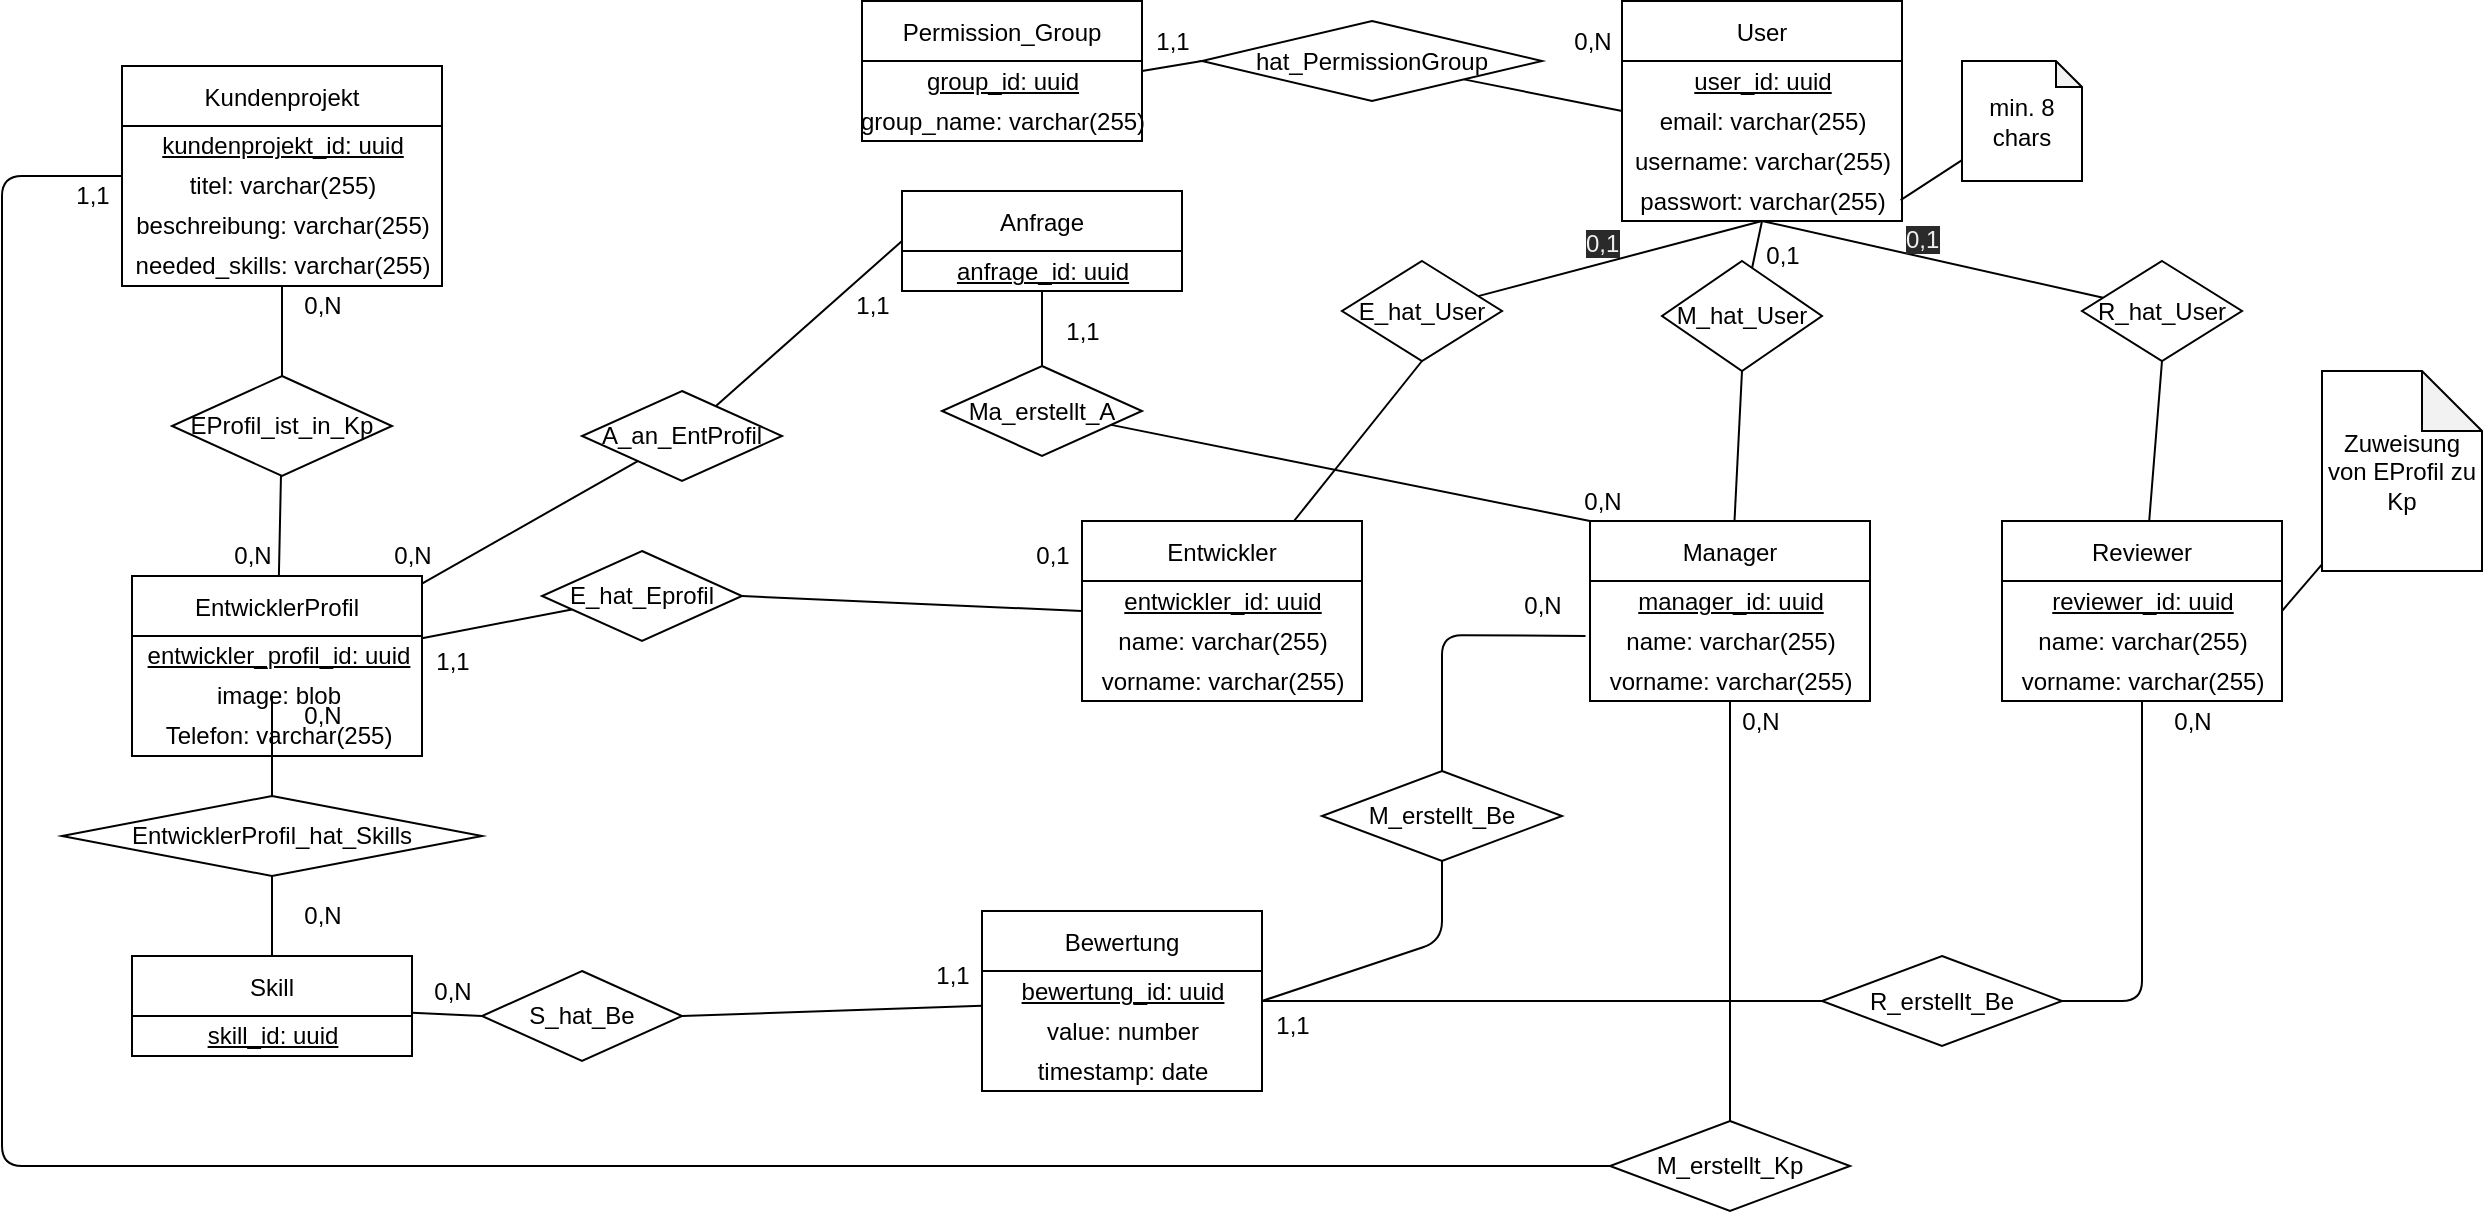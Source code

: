 <mxfile>
    <diagram id="h95Jl6erNYX7G5nfjj_V" name="Semantisch">
        <mxGraphModel dx="1418" dy="560" grid="1" gridSize="10" guides="1" tooltips="1" connect="1" arrows="1" fold="1" page="1" pageScale="1" pageWidth="827" pageHeight="1169" math="0" shadow="0">
            <root>
                <mxCell id="q-GRn3o725BASop5pFcT-0"/>
                <mxCell id="q-GRn3o725BASop5pFcT-1" parent="q-GRn3o725BASop5pFcT-0"/>
                <mxCell id="4xxd7vPMo3CIr23WEnG8-16" style="edgeStyle=none;html=1;entryX=0;entryY=0.5;entryDx=0;entryDy=0;endArrow=none;endFill=0;exitX=1;exitY=0.5;exitDx=0;exitDy=0;" parent="q-GRn3o725BASop5pFcT-1" source="4xxd7vPMo3CIr23WEnG8-78" target="4xxd7vPMo3CIr23WEnG8-15" edge="1">
                    <mxGeometry relative="1" as="geometry">
                        <mxPoint x="230" y="122.5" as="sourcePoint"/>
                    </mxGeometry>
                </mxCell>
                <mxCell id="4xxd7vPMo3CIr23WEnG8-17" style="edgeStyle=none;html=1;entryX=0;entryY=0.5;entryDx=0;entryDy=0;endArrow=none;endFill=0;" parent="q-GRn3o725BASop5pFcT-1" source="4xxd7vPMo3CIr23WEnG8-15" target="4xxd7vPMo3CIr23WEnG8-81" edge="1">
                    <mxGeometry relative="1" as="geometry">
                        <mxPoint x="470.0" y="122.5" as="targetPoint"/>
                    </mxGeometry>
                </mxCell>
                <mxCell id="4xxd7vPMo3CIr23WEnG8-15" value="hat_PermissionGroup" style="rhombus;whiteSpace=wrap;html=1;" parent="q-GRn3o725BASop5pFcT-1" vertex="1">
                    <mxGeometry x="260" y="102.5" width="170" height="40" as="geometry"/>
                </mxCell>
                <mxCell id="4xxd7vPMo3CIr23WEnG8-18" value="1,1" style="text;html=1;align=center;verticalAlign=middle;resizable=0;points=[];autosize=1;strokeColor=none;fillColor=none;" parent="q-GRn3o725BASop5pFcT-1" vertex="1">
                    <mxGeometry x="230" y="102.5" width="30" height="20" as="geometry"/>
                </mxCell>
                <mxCell id="4xxd7vPMo3CIr23WEnG8-19" value="0,N" style="text;html=1;align=center;verticalAlign=middle;resizable=0;points=[];autosize=1;strokeColor=none;fillColor=none;" parent="q-GRn3o725BASop5pFcT-1" vertex="1">
                    <mxGeometry x="440" y="102.5" width="30" height="20" as="geometry"/>
                </mxCell>
                <mxCell id="4xxd7vPMo3CIr23WEnG8-26" value="Kundenprojekt" style="swimlane;fontStyle=0;childLayout=stackLayout;horizontal=1;startSize=30;horizontalStack=0;resizeParent=1;resizeParentMax=0;resizeLast=0;collapsible=1;marginBottom=0;" parent="q-GRn3o725BASop5pFcT-1" vertex="1">
                    <mxGeometry x="-280" y="125" width="160" height="110" as="geometry"/>
                </mxCell>
                <mxCell id="4xxd7vPMo3CIr23WEnG8-111" value="&lt;u&gt;kundenprojekt_id: uuid&lt;/u&gt;" style="text;html=1;align=center;verticalAlign=middle;resizable=0;points=[];autosize=1;strokeColor=none;fillColor=none;" parent="4xxd7vPMo3CIr23WEnG8-26" vertex="1">
                    <mxGeometry y="30" width="160" height="20" as="geometry"/>
                </mxCell>
                <mxCell id="4xxd7vPMo3CIr23WEnG8-112" value="titel: varchar(255)" style="text;html=1;align=center;verticalAlign=middle;resizable=0;points=[];autosize=1;strokeColor=none;fillColor=none;" parent="4xxd7vPMo3CIr23WEnG8-26" vertex="1">
                    <mxGeometry y="50" width="160" height="20" as="geometry"/>
                </mxCell>
                <mxCell id="4xxd7vPMo3CIr23WEnG8-113" value="beschreibung: varchar(255)" style="text;html=1;align=center;verticalAlign=middle;resizable=0;points=[];autosize=1;strokeColor=none;fillColor=none;" parent="4xxd7vPMo3CIr23WEnG8-26" vertex="1">
                    <mxGeometry y="70" width="160" height="20" as="geometry"/>
                </mxCell>
                <mxCell id="4xxd7vPMo3CIr23WEnG8-114" value="needed_skills: varchar(255)" style="text;html=1;align=center;verticalAlign=middle;resizable=0;points=[];autosize=1;strokeColor=none;fillColor=none;" parent="4xxd7vPMo3CIr23WEnG8-26" vertex="1">
                    <mxGeometry y="90" width="160" height="20" as="geometry"/>
                </mxCell>
                <mxCell id="4xxd7vPMo3CIr23WEnG8-69" style="edgeStyle=none;html=1;entryX=0.5;entryY=1;entryDx=0;entryDy=0;endArrow=none;endFill=0;" parent="q-GRn3o725BASop5pFcT-1" source="4xxd7vPMo3CIr23WEnG8-35" target="4xxd7vPMo3CIr23WEnG8-62" edge="1">
                    <mxGeometry relative="1" as="geometry"/>
                </mxCell>
                <mxCell id="4xxd7vPMo3CIr23WEnG8-35" value="Entwickler" style="swimlane;fontStyle=0;childLayout=stackLayout;horizontal=1;startSize=30;horizontalStack=0;resizeParent=1;resizeParentMax=0;resizeLast=0;collapsible=1;marginBottom=0;" parent="q-GRn3o725BASop5pFcT-1" vertex="1">
                    <mxGeometry x="200" y="352.5" width="140" height="90" as="geometry"/>
                </mxCell>
                <mxCell id="4xxd7vPMo3CIr23WEnG8-104" value="&lt;u&gt;entwickler_id: uuid&lt;/u&gt;" style="text;html=1;align=center;verticalAlign=middle;resizable=0;points=[];autosize=1;strokeColor=none;fillColor=none;" parent="4xxd7vPMo3CIr23WEnG8-35" vertex="1">
                    <mxGeometry y="30" width="140" height="20" as="geometry"/>
                </mxCell>
                <mxCell id="4xxd7vPMo3CIr23WEnG8-98" value="name: varchar(255)" style="text;html=1;align=center;verticalAlign=middle;resizable=0;points=[];autosize=1;strokeColor=none;fillColor=none;" parent="4xxd7vPMo3CIr23WEnG8-35" vertex="1">
                    <mxGeometry y="50" width="140" height="20" as="geometry"/>
                </mxCell>
                <mxCell id="4xxd7vPMo3CIr23WEnG8-99" value="vorname: varchar(255)" style="text;html=1;align=center;verticalAlign=middle;resizable=0;points=[];autosize=1;strokeColor=none;fillColor=none;" parent="4xxd7vPMo3CIr23WEnG8-35" vertex="1">
                    <mxGeometry y="70" width="140" height="20" as="geometry"/>
                </mxCell>
                <mxCell id="4xxd7vPMo3CIr23WEnG8-68" style="edgeStyle=none;html=1;entryX=0.5;entryY=1;entryDx=0;entryDy=0;endArrow=none;endFill=0;" parent="q-GRn3o725BASop5pFcT-1" source="4xxd7vPMo3CIr23WEnG8-38" target="4xxd7vPMo3CIr23WEnG8-63" edge="1">
                    <mxGeometry relative="1" as="geometry"/>
                </mxCell>
                <mxCell id="4xxd7vPMo3CIr23WEnG8-85" style="edgeStyle=none;html=1;endArrow=none;endFill=0;" parent="q-GRn3o725BASop5pFcT-1" source="4xxd7vPMo3CIr23WEnG8-38" target="4xxd7vPMo3CIr23WEnG8-84" edge="1">
                    <mxGeometry relative="1" as="geometry"/>
                </mxCell>
                <mxCell id="4xxd7vPMo3CIr23WEnG8-38" value="Manager" style="swimlane;fontStyle=0;childLayout=stackLayout;horizontal=1;startSize=30;horizontalStack=0;resizeParent=1;resizeParentMax=0;resizeLast=0;collapsible=1;marginBottom=0;" parent="q-GRn3o725BASop5pFcT-1" vertex="1">
                    <mxGeometry x="454" y="352.5" width="140" height="90" as="geometry"/>
                </mxCell>
                <mxCell id="4xxd7vPMo3CIr23WEnG8-105" value="&lt;u&gt;manager_id: uuid&lt;/u&gt;" style="text;html=1;align=center;verticalAlign=middle;resizable=0;points=[];autosize=1;strokeColor=none;fillColor=none;" parent="4xxd7vPMo3CIr23WEnG8-38" vertex="1">
                    <mxGeometry y="30" width="140" height="20" as="geometry"/>
                </mxCell>
                <mxCell id="4xxd7vPMo3CIr23WEnG8-100" value="name: varchar(255)" style="text;html=1;align=center;verticalAlign=middle;resizable=0;points=[];autosize=1;strokeColor=none;fillColor=none;" parent="4xxd7vPMo3CIr23WEnG8-38" vertex="1">
                    <mxGeometry y="50" width="140" height="20" as="geometry"/>
                </mxCell>
                <mxCell id="4xxd7vPMo3CIr23WEnG8-101" value="vorname: varchar(255)" style="text;html=1;align=center;verticalAlign=middle;resizable=0;points=[];autosize=1;strokeColor=none;fillColor=none;" parent="4xxd7vPMo3CIr23WEnG8-38" vertex="1">
                    <mxGeometry y="70" width="140" height="20" as="geometry"/>
                </mxCell>
                <mxCell id="4xxd7vPMo3CIr23WEnG8-65" style="edgeStyle=none;html=1;entryX=0.5;entryY=1;entryDx=0;entryDy=0;endArrow=none;endFill=0;" parent="q-GRn3o725BASop5pFcT-1" source="4xxd7vPMo3CIr23WEnG8-41" target="4xxd7vPMo3CIr23WEnG8-64" edge="1">
                    <mxGeometry relative="1" as="geometry"/>
                </mxCell>
                <mxCell id="4xxd7vPMo3CIr23WEnG8-41" value="Reviewer" style="swimlane;fontStyle=0;childLayout=stackLayout;horizontal=1;startSize=30;horizontalStack=0;resizeParent=1;resizeParentMax=0;resizeLast=0;collapsible=1;marginBottom=0;" parent="q-GRn3o725BASop5pFcT-1" vertex="1">
                    <mxGeometry x="660" y="352.5" width="140" height="90" as="geometry"/>
                </mxCell>
                <mxCell id="4xxd7vPMo3CIr23WEnG8-106" value="&lt;u&gt;reviewer_id: uuid&lt;/u&gt;" style="text;html=1;align=center;verticalAlign=middle;resizable=0;points=[];autosize=1;strokeColor=none;fillColor=none;" parent="4xxd7vPMo3CIr23WEnG8-41" vertex="1">
                    <mxGeometry y="30" width="140" height="20" as="geometry"/>
                </mxCell>
                <mxCell id="4xxd7vPMo3CIr23WEnG8-102" value="name: varchar(255)" style="text;html=1;align=center;verticalAlign=middle;resizable=0;points=[];autosize=1;strokeColor=none;fillColor=none;" parent="4xxd7vPMo3CIr23WEnG8-41" vertex="1">
                    <mxGeometry y="50" width="140" height="20" as="geometry"/>
                </mxCell>
                <mxCell id="4xxd7vPMo3CIr23WEnG8-103" value="vorname: varchar(255)" style="text;html=1;align=center;verticalAlign=middle;resizable=0;points=[];autosize=1;strokeColor=none;fillColor=none;" parent="4xxd7vPMo3CIr23WEnG8-41" vertex="1">
                    <mxGeometry y="70" width="140" height="20" as="geometry"/>
                </mxCell>
                <mxCell id="4xxd7vPMo3CIr23WEnG8-56" value="" style="edgeStyle=none;html=1;endArrow=none;endFill=0;" parent="q-GRn3o725BASop5pFcT-1" source="4xxd7vPMo3CIr23WEnG8-44" target="4xxd7vPMo3CIr23WEnG8-55" edge="1">
                    <mxGeometry relative="1" as="geometry"/>
                </mxCell>
                <mxCell id="4xxd7vPMo3CIr23WEnG8-73" value="" style="edgeStyle=none;html=1;endArrow=none;endFill=0;" parent="q-GRn3o725BASop5pFcT-1" source="4xxd7vPMo3CIr23WEnG8-44" target="4xxd7vPMo3CIr23WEnG8-72" edge="1">
                    <mxGeometry relative="1" as="geometry"/>
                </mxCell>
                <mxCell id="4xxd7vPMo3CIr23WEnG8-44" value="EntwicklerProfil" style="swimlane;fontStyle=0;childLayout=stackLayout;horizontal=1;startSize=30;horizontalStack=0;resizeParent=1;resizeParentMax=0;resizeLast=0;collapsible=1;marginBottom=0;" parent="q-GRn3o725BASop5pFcT-1" vertex="1">
                    <mxGeometry x="-275" y="380" width="145" height="90" as="geometry"/>
                </mxCell>
                <mxCell id="4xxd7vPMo3CIr23WEnG8-152" value="&lt;u&gt;entwickler_profil_id: uuid&lt;/u&gt;" style="text;html=1;align=center;verticalAlign=middle;resizable=0;points=[];autosize=1;strokeColor=none;fillColor=none;" parent="4xxd7vPMo3CIr23WEnG8-44" vertex="1">
                    <mxGeometry y="30" width="145" height="20" as="geometry"/>
                </mxCell>
                <mxCell id="4xxd7vPMo3CIr23WEnG8-118" value="image: blob" style="text;html=1;align=center;verticalAlign=middle;resizable=0;points=[];autosize=1;strokeColor=none;fillColor=none;" parent="4xxd7vPMo3CIr23WEnG8-44" vertex="1">
                    <mxGeometry y="50" width="145" height="20" as="geometry"/>
                </mxCell>
                <mxCell id="4xxd7vPMo3CIr23WEnG8-117" value="Telefon: varchar(255)" style="text;html=1;align=center;verticalAlign=middle;resizable=0;points=[];autosize=1;strokeColor=none;fillColor=none;" parent="4xxd7vPMo3CIr23WEnG8-44" vertex="1">
                    <mxGeometry y="70" width="145" height="20" as="geometry"/>
                </mxCell>
                <mxCell id="4xxd7vPMo3CIr23WEnG8-121" style="edgeStyle=none;html=1;entryX=0;entryY=0.5;entryDx=0;entryDy=0;endArrow=none;endFill=0;" parent="q-GRn3o725BASop5pFcT-1" source="4xxd7vPMo3CIr23WEnG8-47" target="4xxd7vPMo3CIr23WEnG8-120" edge="1">
                    <mxGeometry relative="1" as="geometry"/>
                </mxCell>
                <mxCell id="4xxd7vPMo3CIr23WEnG8-47" value="Skill" style="swimlane;fontStyle=0;childLayout=stackLayout;horizontal=1;startSize=30;horizontalStack=0;resizeParent=1;resizeParentMax=0;resizeLast=0;collapsible=1;marginBottom=0;" parent="q-GRn3o725BASop5pFcT-1" vertex="1">
                    <mxGeometry x="-275" y="570" width="140" height="50" as="geometry"/>
                </mxCell>
                <mxCell id="4xxd7vPMo3CIr23WEnG8-155" value="&lt;u&gt;skill_id: uuid&lt;/u&gt;" style="text;html=1;align=center;verticalAlign=middle;resizable=0;points=[];autosize=1;strokeColor=none;fillColor=none;" parent="4xxd7vPMo3CIr23WEnG8-47" vertex="1">
                    <mxGeometry y="30" width="140" height="20" as="geometry"/>
                </mxCell>
                <mxCell id="4xxd7vPMo3CIr23WEnG8-51" style="edgeStyle=none;html=1;endArrow=none;endFill=0;exitX=0.5;exitY=0;exitDx=0;exitDy=0;" parent="q-GRn3o725BASop5pFcT-1" source="4xxd7vPMo3CIr23WEnG8-50" edge="1">
                    <mxGeometry relative="1" as="geometry">
                        <mxPoint x="-199.959" y="470.008" as="sourcePoint"/>
                        <mxPoint x="-205" y="440" as="targetPoint"/>
                    </mxGeometry>
                </mxCell>
                <mxCell id="4xxd7vPMo3CIr23WEnG8-52" style="edgeStyle=none;html=1;entryX=0.5;entryY=0;entryDx=0;entryDy=0;endArrow=none;endFill=0;startArrow=none;" parent="q-GRn3o725BASop5pFcT-1" source="4xxd7vPMo3CIr23WEnG8-50" target="4xxd7vPMo3CIr23WEnG8-47" edge="1">
                    <mxGeometry relative="1" as="geometry">
                        <mxPoint x="-200" y="510" as="sourcePoint"/>
                    </mxGeometry>
                </mxCell>
                <mxCell id="4xxd7vPMo3CIr23WEnG8-53" value="0,N" style="text;html=1;align=center;verticalAlign=middle;resizable=0;points=[];autosize=1;strokeColor=none;fillColor=none;" parent="q-GRn3o725BASop5pFcT-1" vertex="1">
                    <mxGeometry x="-195" y="440" width="30" height="20" as="geometry"/>
                </mxCell>
                <mxCell id="4xxd7vPMo3CIr23WEnG8-54" value="0,N" style="text;html=1;align=center;verticalAlign=middle;resizable=0;points=[];autosize=1;strokeColor=none;fillColor=none;" parent="q-GRn3o725BASop5pFcT-1" vertex="1">
                    <mxGeometry x="-195" y="540" width="30" height="20" as="geometry"/>
                </mxCell>
                <mxCell id="4xxd7vPMo3CIr23WEnG8-57" style="edgeStyle=none;html=1;entryX=0;entryY=0.5;entryDx=0;entryDy=0;endArrow=none;endFill=0;exitX=1;exitY=0.5;exitDx=0;exitDy=0;" parent="q-GRn3o725BASop5pFcT-1" source="4xxd7vPMo3CIr23WEnG8-55" target="4xxd7vPMo3CIr23WEnG8-35" edge="1">
                    <mxGeometry relative="1" as="geometry">
                        <mxPoint x="128.372" y="387.733" as="sourcePoint"/>
                    </mxGeometry>
                </mxCell>
                <mxCell id="4xxd7vPMo3CIr23WEnG8-55" value="E_hat_Eprofil" style="rhombus;whiteSpace=wrap;html=1;fontStyle=0;startSize=30;" parent="q-GRn3o725BASop5pFcT-1" vertex="1">
                    <mxGeometry x="-70" y="367.5" width="100" height="45" as="geometry"/>
                </mxCell>
                <mxCell id="4xxd7vPMo3CIr23WEnG8-58" value="0,1" style="text;html=1;align=center;verticalAlign=middle;resizable=0;points=[];autosize=1;strokeColor=none;fillColor=none;" parent="q-GRn3o725BASop5pFcT-1" vertex="1">
                    <mxGeometry x="170" y="360" width="30" height="20" as="geometry"/>
                </mxCell>
                <mxCell id="4xxd7vPMo3CIr23WEnG8-59" value="1,1" style="text;html=1;align=center;verticalAlign=middle;resizable=0;points=[];autosize=1;strokeColor=none;fillColor=none;" parent="q-GRn3o725BASop5pFcT-1" vertex="1">
                    <mxGeometry x="-130" y="412.5" width="30" height="20" as="geometry"/>
                </mxCell>
                <mxCell id="4xxd7vPMo3CIr23WEnG8-70" style="edgeStyle=none;html=1;entryX=0.5;entryY=1;entryDx=0;entryDy=0;endArrow=none;endFill=0;" parent="q-GRn3o725BASop5pFcT-1" source="4xxd7vPMo3CIr23WEnG8-62" target="4xxd7vPMo3CIr23WEnG8-81" edge="1">
                    <mxGeometry relative="1" as="geometry">
                        <mxPoint x="530.0" y="152.5" as="targetPoint"/>
                    </mxGeometry>
                </mxCell>
                <mxCell id="4xxd7vPMo3CIr23WEnG8-62" value="E_hat_User" style="rhombus;whiteSpace=wrap;html=1;" parent="q-GRn3o725BASop5pFcT-1" vertex="1">
                    <mxGeometry x="330" y="222.5" width="80" height="50" as="geometry"/>
                </mxCell>
                <mxCell id="4xxd7vPMo3CIr23WEnG8-67" style="edgeStyle=none;html=1;endArrow=none;endFill=0;entryX=0.5;entryY=1;entryDx=0;entryDy=0;" parent="q-GRn3o725BASop5pFcT-1" source="4xxd7vPMo3CIr23WEnG8-63" target="4xxd7vPMo3CIr23WEnG8-81" edge="1">
                    <mxGeometry relative="1" as="geometry">
                        <mxPoint x="530" y="152.5" as="targetPoint"/>
                    </mxGeometry>
                </mxCell>
                <mxCell id="4xxd7vPMo3CIr23WEnG8-63" value="M_hat_User" style="rhombus;whiteSpace=wrap;html=1;" parent="q-GRn3o725BASop5pFcT-1" vertex="1">
                    <mxGeometry x="490" y="222.5" width="80" height="55" as="geometry"/>
                </mxCell>
                <mxCell id="4xxd7vPMo3CIr23WEnG8-66" style="edgeStyle=none;html=1;entryX=0.5;entryY=1;entryDx=0;entryDy=0;endArrow=none;endFill=0;" parent="q-GRn3o725BASop5pFcT-1" source="4xxd7vPMo3CIr23WEnG8-64" target="4xxd7vPMo3CIr23WEnG8-81" edge="1">
                    <mxGeometry relative="1" as="geometry">
                        <mxPoint x="530.0" y="152.5" as="targetPoint"/>
                    </mxGeometry>
                </mxCell>
                <mxCell id="4xxd7vPMo3CIr23WEnG8-64" value="R_hat_User" style="rhombus;whiteSpace=wrap;html=1;" parent="q-GRn3o725BASop5pFcT-1" vertex="1">
                    <mxGeometry x="700" y="222.5" width="80" height="50" as="geometry"/>
                </mxCell>
                <mxCell id="4xxd7vPMo3CIr23WEnG8-74" style="edgeStyle=none;html=1;entryX=0.5;entryY=1;entryDx=0;entryDy=0;endArrow=none;endFill=0;" parent="q-GRn3o725BASop5pFcT-1" source="4xxd7vPMo3CIr23WEnG8-72" target="4xxd7vPMo3CIr23WEnG8-26" edge="1">
                    <mxGeometry relative="1" as="geometry"/>
                </mxCell>
                <mxCell id="4xxd7vPMo3CIr23WEnG8-72" value="EProfil_ist_in_Kp" style="rhombus;whiteSpace=wrap;html=1;fontStyle=0;startSize=30;" parent="q-GRn3o725BASop5pFcT-1" vertex="1">
                    <mxGeometry x="-255" y="280" width="110" height="50" as="geometry"/>
                </mxCell>
                <mxCell id="4xxd7vPMo3CIr23WEnG8-75" value="0,N" style="text;html=1;align=center;verticalAlign=middle;resizable=0;points=[];autosize=1;strokeColor=none;fillColor=none;" parent="q-GRn3o725BASop5pFcT-1" vertex="1">
                    <mxGeometry x="-195" y="235" width="30" height="20" as="geometry"/>
                </mxCell>
                <mxCell id="4xxd7vPMo3CIr23WEnG8-76" value="0,N" style="text;html=1;align=center;verticalAlign=middle;resizable=0;points=[];autosize=1;strokeColor=none;fillColor=none;" parent="q-GRn3o725BASop5pFcT-1" vertex="1">
                    <mxGeometry x="-230" y="360" width="30" height="20" as="geometry"/>
                </mxCell>
                <mxCell id="4xxd7vPMo3CIr23WEnG8-78" value="Permission_Group" style="swimlane;fontStyle=0;childLayout=stackLayout;horizontal=1;startSize=30;horizontalStack=0;resizeParent=1;resizeParentMax=0;resizeLast=0;collapsible=1;marginBottom=0;" parent="q-GRn3o725BASop5pFcT-1" vertex="1">
                    <mxGeometry x="90" y="92.5" width="140" height="70" as="geometry"/>
                </mxCell>
                <mxCell id="4xxd7vPMo3CIr23WEnG8-149" value="&lt;u&gt;group_id: uuid&lt;/u&gt;" style="text;html=1;align=center;verticalAlign=middle;resizable=0;points=[];autosize=1;strokeColor=none;fillColor=none;" parent="4xxd7vPMo3CIr23WEnG8-78" vertex="1">
                    <mxGeometry y="30" width="140" height="20" as="geometry"/>
                </mxCell>
                <mxCell id="4xxd7vPMo3CIr23WEnG8-150" value="group_name: varchar(255)" style="text;html=1;align=center;verticalAlign=middle;resizable=0;points=[];autosize=1;strokeColor=none;fillColor=none;" parent="4xxd7vPMo3CIr23WEnG8-78" vertex="1">
                    <mxGeometry y="50" width="140" height="20" as="geometry"/>
                </mxCell>
                <mxCell id="4xxd7vPMo3CIr23WEnG8-81" value="User" style="swimlane;fontStyle=0;childLayout=stackLayout;horizontal=1;startSize=30;horizontalStack=0;resizeParent=1;resizeParentMax=0;resizeLast=0;collapsible=1;marginBottom=0;" parent="q-GRn3o725BASop5pFcT-1" vertex="1">
                    <mxGeometry x="470" y="92.5" width="140" height="110" as="geometry"/>
                </mxCell>
                <mxCell id="4xxd7vPMo3CIr23WEnG8-91" value="&lt;u&gt;user_id: uuid&lt;/u&gt;" style="text;html=1;align=center;verticalAlign=middle;resizable=0;points=[];autosize=1;strokeColor=none;fillColor=none;" parent="4xxd7vPMo3CIr23WEnG8-81" vertex="1">
                    <mxGeometry y="30" width="140" height="20" as="geometry"/>
                </mxCell>
                <mxCell id="4xxd7vPMo3CIr23WEnG8-92" value="email: varchar(255)" style="text;html=1;align=center;verticalAlign=middle;resizable=0;points=[];autosize=1;strokeColor=none;fillColor=none;" parent="4xxd7vPMo3CIr23WEnG8-81" vertex="1">
                    <mxGeometry y="50" width="140" height="20" as="geometry"/>
                </mxCell>
                <mxCell id="4xxd7vPMo3CIr23WEnG8-107" value="username: varchar(255)&lt;span style=&quot;color: rgba(0 , 0 , 0 , 0) ; font-family: monospace ; font-size: 0px&quot;&gt;3CmxGraphModel%3E%3Croot%3E%3CmxCell%20id%3D%220%22%2F%3E%3CmxCell%20id%3D%221%22%20parent%3D%220%22%2F%3E%3CmxCell%20id%3D%222%22%20value%3D%22%26lt%3Bu%26gt%3Buser_id%3A%20uuid%26lt%3B%2Fu%26gt%3B%22%20style%3D%22text%3Bhtml%3D1%3Balign%3Dcenter%3BverticalAlign%3Dmiddle%3Bresizable%3D0%3Bpoints%3D%5B%5D%3Bautosize%3D1%3BstrokeColor%3Dnone%3BfillColor%3Dnone%3B%22%20vertex%3D%221%22%20parent%3D%221%22%3E%3CmxGeometry%20x%3D%22360%22%20y%3D%22130%22%20width%3D%22140%22%20height%3D%2220%22%20as%3D%22geometry%22%2F%3E%3C%2FmxCell%3E%3C%2Froot%3E%3C%2FmxGraphModel%3E&lt;/span&gt;" style="text;html=1;align=center;verticalAlign=middle;resizable=0;points=[];autosize=1;strokeColor=none;fillColor=none;" parent="4xxd7vPMo3CIr23WEnG8-81" vertex="1">
                    <mxGeometry y="70" width="140" height="20" as="geometry"/>
                </mxCell>
                <mxCell id="4xxd7vPMo3CIr23WEnG8-95" value="passwort: varchar(255)" style="text;html=1;align=center;verticalAlign=middle;resizable=0;points=[];autosize=1;strokeColor=none;fillColor=none;" parent="4xxd7vPMo3CIr23WEnG8-81" vertex="1">
                    <mxGeometry y="90" width="140" height="20" as="geometry"/>
                </mxCell>
                <mxCell id="4xxd7vPMo3CIr23WEnG8-86" style="edgeStyle=none;html=1;endArrow=none;endFill=0;entryX=0;entryY=0.5;entryDx=0;entryDy=0;" parent="q-GRn3o725BASop5pFcT-1" source="4xxd7vPMo3CIr23WEnG8-84" target="4xxd7vPMo3CIr23WEnG8-26" edge="1">
                    <mxGeometry relative="1" as="geometry">
                        <mxPoint x="-330" y="140" as="targetPoint"/>
                        <Array as="points">
                            <mxPoint x="-340" y="675"/>
                            <mxPoint x="-340" y="180"/>
                        </Array>
                    </mxGeometry>
                </mxCell>
                <mxCell id="4xxd7vPMo3CIr23WEnG8-84" value="M_erstellt_Kp" style="rhombus;whiteSpace=wrap;html=1;fontStyle=0;startSize=30;" parent="q-GRn3o725BASop5pFcT-1" vertex="1">
                    <mxGeometry x="464" y="652.5" width="120" height="45" as="geometry"/>
                </mxCell>
                <mxCell id="4xxd7vPMo3CIr23WEnG8-87" value="0,N" style="text;html=1;align=center;verticalAlign=middle;resizable=0;points=[];autosize=1;strokeColor=none;fillColor=none;" parent="q-GRn3o725BASop5pFcT-1" vertex="1">
                    <mxGeometry x="524" y="442.5" width="30" height="20" as="geometry"/>
                </mxCell>
                <mxCell id="4xxd7vPMo3CIr23WEnG8-88" value="1,1" style="text;html=1;align=center;verticalAlign=middle;resizable=0;points=[];autosize=1;strokeColor=none;fillColor=none;" parent="q-GRn3o725BASop5pFcT-1" vertex="1">
                    <mxGeometry x="-310" y="180" width="30" height="20" as="geometry"/>
                </mxCell>
                <mxCell id="4xxd7vPMo3CIr23WEnG8-90" style="edgeStyle=none;html=1;entryX=1;entryY=0.5;entryDx=0;entryDy=0;endArrow=none;endFill=0;" parent="q-GRn3o725BASop5pFcT-1" source="4xxd7vPMo3CIr23WEnG8-89" target="4xxd7vPMo3CIr23WEnG8-41" edge="1">
                    <mxGeometry relative="1" as="geometry"/>
                </mxCell>
                <mxCell id="4xxd7vPMo3CIr23WEnG8-89" value="Zuweisung von EProfil zu Kp" style="shape=note;whiteSpace=wrap;html=1;backgroundOutline=1;darkOpacity=0.05;" parent="q-GRn3o725BASop5pFcT-1" vertex="1">
                    <mxGeometry x="820" y="277.5" width="80" height="100" as="geometry"/>
                </mxCell>
                <mxCell id="4xxd7vPMo3CIr23WEnG8-109" style="edgeStyle=none;html=1;entryX=0.995;entryY=0.48;entryDx=0;entryDy=0;entryPerimeter=0;endArrow=none;endFill=0;" parent="q-GRn3o725BASop5pFcT-1" source="4xxd7vPMo3CIr23WEnG8-108" target="4xxd7vPMo3CIr23WEnG8-95" edge="1">
                    <mxGeometry relative="1" as="geometry"/>
                </mxCell>
                <mxCell id="4xxd7vPMo3CIr23WEnG8-108" value="min. 8 chars" style="shape=note;whiteSpace=wrap;html=1;backgroundOutline=1;darkOpacity=0.05;size=13;" parent="q-GRn3o725BASop5pFcT-1" vertex="1">
                    <mxGeometry x="640" y="122.5" width="60" height="60" as="geometry"/>
                </mxCell>
                <mxCell id="4xxd7vPMo3CIr23WEnG8-50" value="EntwicklerProfil_hat_Skills" style="rhombus;whiteSpace=wrap;html=1;" parent="q-GRn3o725BASop5pFcT-1" vertex="1">
                    <mxGeometry x="-310" y="490" width="210" height="40" as="geometry"/>
                </mxCell>
                <mxCell id="4xxd7vPMo3CIr23WEnG8-122" style="edgeStyle=none;html=1;entryX=1;entryY=0.5;entryDx=0;entryDy=0;endArrow=none;endFill=0;" parent="q-GRn3o725BASop5pFcT-1" source="4xxd7vPMo3CIr23WEnG8-119" target="4xxd7vPMo3CIr23WEnG8-120" edge="1">
                    <mxGeometry relative="1" as="geometry">
                        <mxPoint x="110" y="592.5" as="targetPoint"/>
                    </mxGeometry>
                </mxCell>
                <mxCell id="4xxd7vPMo3CIr23WEnG8-119" value="Bewertung" style="swimlane;fontStyle=0;childLayout=stackLayout;horizontal=1;startSize=30;horizontalStack=0;resizeParent=1;resizeParentMax=0;resizeLast=0;collapsible=1;marginBottom=0;" parent="q-GRn3o725BASop5pFcT-1" vertex="1">
                    <mxGeometry x="150" y="547.5" width="140" height="90" as="geometry"/>
                </mxCell>
                <mxCell id="4xxd7vPMo3CIr23WEnG8-151" value="&lt;u&gt;bewertung_id: uuid&lt;/u&gt;" style="text;html=1;align=center;verticalAlign=middle;resizable=0;points=[];autosize=1;strokeColor=none;fillColor=none;" parent="4xxd7vPMo3CIr23WEnG8-119" vertex="1">
                    <mxGeometry y="30" width="140" height="20" as="geometry"/>
                </mxCell>
                <mxCell id="4xxd7vPMo3CIr23WEnG8-153" value="value: number" style="text;html=1;align=center;verticalAlign=middle;resizable=0;points=[];autosize=1;strokeColor=none;fillColor=none;" parent="4xxd7vPMo3CIr23WEnG8-119" vertex="1">
                    <mxGeometry y="50" width="140" height="20" as="geometry"/>
                </mxCell>
                <mxCell id="4xxd7vPMo3CIr23WEnG8-154" value="timestamp: date" style="text;html=1;align=center;verticalAlign=middle;resizable=0;points=[];autosize=1;strokeColor=none;fillColor=none;" parent="4xxd7vPMo3CIr23WEnG8-119" vertex="1">
                    <mxGeometry y="70" width="140" height="20" as="geometry"/>
                </mxCell>
                <mxCell id="4xxd7vPMo3CIr23WEnG8-120" value="S_hat_Be" style="rhombus;whiteSpace=wrap;html=1;fontStyle=0;startSize=30;" parent="q-GRn3o725BASop5pFcT-1" vertex="1">
                    <mxGeometry x="-100" y="577.5" width="100" height="45" as="geometry"/>
                </mxCell>
                <mxCell id="4xxd7vPMo3CIr23WEnG8-123" value="0,N" style="text;html=1;align=center;verticalAlign=middle;resizable=0;points=[];autosize=1;strokeColor=none;fillColor=none;" parent="q-GRn3o725BASop5pFcT-1" vertex="1">
                    <mxGeometry x="-130" y="577.5" width="30" height="20" as="geometry"/>
                </mxCell>
                <mxCell id="4xxd7vPMo3CIr23WEnG8-124" value="1,1" style="text;html=1;align=center;verticalAlign=middle;resizable=0;points=[];autosize=1;strokeColor=none;fillColor=none;" parent="q-GRn3o725BASop5pFcT-1" vertex="1">
                    <mxGeometry x="120" y="570" width="30" height="20" as="geometry"/>
                </mxCell>
                <mxCell id="4xxd7vPMo3CIr23WEnG8-128" style="edgeStyle=none;html=1;entryX=1;entryY=0.5;entryDx=0;entryDy=0;endArrow=none;endFill=0;" parent="q-GRn3o725BASop5pFcT-1" source="4xxd7vPMo3CIr23WEnG8-126" target="4xxd7vPMo3CIr23WEnG8-119" edge="1">
                    <mxGeometry relative="1" as="geometry"/>
                </mxCell>
                <mxCell id="4xxd7vPMo3CIr23WEnG8-126" value="R_erstellt_Be" style="rhombus;whiteSpace=wrap;html=1;fontStyle=0;startSize=30;" parent="q-GRn3o725BASop5pFcT-1" vertex="1">
                    <mxGeometry x="570" y="570" width="120" height="45" as="geometry"/>
                </mxCell>
                <mxCell id="4xxd7vPMo3CIr23WEnG8-127" style="edgeStyle=none;html=1;entryX=1;entryY=0.5;entryDx=0;entryDy=0;endArrow=none;endFill=0;" parent="q-GRn3o725BASop5pFcT-1" source="4xxd7vPMo3CIr23WEnG8-103" target="4xxd7vPMo3CIr23WEnG8-126" edge="1">
                    <mxGeometry relative="1" as="geometry">
                        <Array as="points">
                            <mxPoint x="730" y="592.5"/>
                        </Array>
                    </mxGeometry>
                </mxCell>
                <mxCell id="4xxd7vPMo3CIr23WEnG8-130" style="edgeStyle=none;html=1;entryX=-0.016;entryY=0.373;entryDx=0;entryDy=0;entryPerimeter=0;endArrow=none;endFill=0;" parent="q-GRn3o725BASop5pFcT-1" source="4xxd7vPMo3CIr23WEnG8-129" target="4xxd7vPMo3CIr23WEnG8-100" edge="1">
                    <mxGeometry relative="1" as="geometry">
                        <Array as="points">
                            <mxPoint x="380" y="409.5"/>
                        </Array>
                    </mxGeometry>
                </mxCell>
                <mxCell id="4xxd7vPMo3CIr23WEnG8-131" style="edgeStyle=none;html=1;entryX=1;entryY=0.5;entryDx=0;entryDy=0;endArrow=none;endFill=0;" parent="q-GRn3o725BASop5pFcT-1" source="4xxd7vPMo3CIr23WEnG8-129" target="4xxd7vPMo3CIr23WEnG8-119" edge="1">
                    <mxGeometry relative="1" as="geometry">
                        <Array as="points">
                            <mxPoint x="380" y="562.5"/>
                        </Array>
                    </mxGeometry>
                </mxCell>
                <mxCell id="4xxd7vPMo3CIr23WEnG8-129" value="M_erstellt_Be" style="rhombus;whiteSpace=wrap;html=1;fontStyle=0;startSize=30;" parent="q-GRn3o725BASop5pFcT-1" vertex="1">
                    <mxGeometry x="320" y="477.5" width="120" height="45" as="geometry"/>
                </mxCell>
                <mxCell id="4xxd7vPMo3CIr23WEnG8-132" value="0,N" style="text;html=1;align=center;verticalAlign=middle;resizable=0;points=[];autosize=1;strokeColor=none;fillColor=none;" parent="q-GRn3o725BASop5pFcT-1" vertex="1">
                    <mxGeometry x="415" y="385" width="30" height="20" as="geometry"/>
                </mxCell>
                <mxCell id="4xxd7vPMo3CIr23WEnG8-133" value="1,1" style="text;html=1;align=center;verticalAlign=middle;resizable=0;points=[];autosize=1;strokeColor=none;fillColor=none;" parent="q-GRn3o725BASop5pFcT-1" vertex="1">
                    <mxGeometry x="290" y="595" width="30" height="20" as="geometry"/>
                </mxCell>
                <mxCell id="4xxd7vPMo3CIr23WEnG8-134" value="0,N" style="text;html=1;align=center;verticalAlign=middle;resizable=0;points=[];autosize=1;strokeColor=none;fillColor=none;" parent="q-GRn3o725BASop5pFcT-1" vertex="1">
                    <mxGeometry x="740" y="442.5" width="30" height="20" as="geometry"/>
                </mxCell>
                <mxCell id="4xxd7vPMo3CIr23WEnG8-135" value="Anfrage" style="swimlane;fontStyle=0;childLayout=stackLayout;horizontal=1;startSize=30;horizontalStack=0;resizeParent=1;resizeParentMax=0;resizeLast=0;collapsible=1;marginBottom=0;" parent="q-GRn3o725BASop5pFcT-1" vertex="1">
                    <mxGeometry x="110" y="187.5" width="140" height="50" as="geometry"/>
                </mxCell>
                <mxCell id="4xxd7vPMo3CIr23WEnG8-156" value="&lt;u&gt;anfrage_id: uuid&lt;/u&gt;" style="text;html=1;align=center;verticalAlign=middle;resizable=0;points=[];autosize=1;strokeColor=none;fillColor=none;" parent="4xxd7vPMo3CIr23WEnG8-135" vertex="1">
                    <mxGeometry y="30" width="140" height="20" as="geometry"/>
                </mxCell>
                <mxCell id="4xxd7vPMo3CIr23WEnG8-137" style="edgeStyle=none;html=1;entryX=0;entryY=0;entryDx=0;entryDy=0;endArrow=none;endFill=0;" parent="q-GRn3o725BASop5pFcT-1" source="4xxd7vPMo3CIr23WEnG8-136" target="4xxd7vPMo3CIr23WEnG8-38" edge="1">
                    <mxGeometry relative="1" as="geometry"/>
                </mxCell>
                <mxCell id="4xxd7vPMo3CIr23WEnG8-138" style="edgeStyle=none;html=1;entryX=0.5;entryY=1;entryDx=0;entryDy=0;endArrow=none;endFill=0;" parent="q-GRn3o725BASop5pFcT-1" source="4xxd7vPMo3CIr23WEnG8-136" target="4xxd7vPMo3CIr23WEnG8-135" edge="1">
                    <mxGeometry relative="1" as="geometry"/>
                </mxCell>
                <mxCell id="4xxd7vPMo3CIr23WEnG8-136" value="Ma_erstellt_A" style="rhombus;whiteSpace=wrap;html=1;fontStyle=0;startSize=30;" parent="q-GRn3o725BASop5pFcT-1" vertex="1">
                    <mxGeometry x="130" y="275" width="100" height="45" as="geometry"/>
                </mxCell>
                <mxCell id="4xxd7vPMo3CIr23WEnG8-139" value="0,N" style="text;html=1;align=center;verticalAlign=middle;resizable=0;points=[];autosize=1;strokeColor=none;fillColor=none;" parent="q-GRn3o725BASop5pFcT-1" vertex="1">
                    <mxGeometry x="445" y="332.5" width="30" height="20" as="geometry"/>
                </mxCell>
                <mxCell id="4xxd7vPMo3CIr23WEnG8-142" style="edgeStyle=none;html=1;entryX=0;entryY=0.5;entryDx=0;entryDy=0;endArrow=none;endFill=0;" parent="q-GRn3o725BASop5pFcT-1" source="4xxd7vPMo3CIr23WEnG8-140" target="4xxd7vPMo3CIr23WEnG8-135" edge="1">
                    <mxGeometry relative="1" as="geometry"/>
                </mxCell>
                <mxCell id="4xxd7vPMo3CIr23WEnG8-143" style="edgeStyle=none;html=1;endArrow=none;endFill=0;" parent="q-GRn3o725BASop5pFcT-1" source="4xxd7vPMo3CIr23WEnG8-140" target="4xxd7vPMo3CIr23WEnG8-44" edge="1">
                    <mxGeometry relative="1" as="geometry"/>
                </mxCell>
                <mxCell id="4xxd7vPMo3CIr23WEnG8-140" value="A_an_EntProfil" style="rhombus;whiteSpace=wrap;html=1;fontStyle=0;startSize=30;" parent="q-GRn3o725BASop5pFcT-1" vertex="1">
                    <mxGeometry x="-50" y="287.5" width="100" height="45" as="geometry"/>
                </mxCell>
                <mxCell id="4xxd7vPMo3CIr23WEnG8-145" value="0,N" style="text;html=1;align=center;verticalAlign=middle;resizable=0;points=[];autosize=1;strokeColor=none;fillColor=none;" parent="q-GRn3o725BASop5pFcT-1" vertex="1">
                    <mxGeometry x="-150" y="360" width="30" height="20" as="geometry"/>
                </mxCell>
                <mxCell id="4xxd7vPMo3CIr23WEnG8-146" value="1,1" style="text;html=1;align=center;verticalAlign=middle;resizable=0;points=[];autosize=1;strokeColor=none;fillColor=none;" parent="q-GRn3o725BASop5pFcT-1" vertex="1">
                    <mxGeometry x="80" y="235" width="30" height="20" as="geometry"/>
                </mxCell>
                <mxCell id="4xxd7vPMo3CIr23WEnG8-147" value="1,1" style="text;html=1;align=center;verticalAlign=middle;resizable=0;points=[];autosize=1;strokeColor=none;fillColor=none;" parent="q-GRn3o725BASop5pFcT-1" vertex="1">
                    <mxGeometry x="185" y="247.5" width="30" height="20" as="geometry"/>
                </mxCell>
                <mxCell id="0" value="0,1" style="text;html=1;align=center;verticalAlign=middle;resizable=0;points=[];autosize=1;strokeColor=none;fillColor=none;" vertex="1" parent="q-GRn3o725BASop5pFcT-1">
                    <mxGeometry x="535" y="210" width="30" height="20" as="geometry"/>
                </mxCell>
                <mxCell id="1" value="&lt;span style=&quot;color: rgb(240, 240, 240); font-family: helvetica; font-size: 12px; font-style: normal; font-weight: 400; letter-spacing: normal; text-align: center; text-indent: 0px; text-transform: none; word-spacing: 0px; background-color: rgb(42, 42, 42); display: inline; float: none;&quot;&gt;0,1&lt;/span&gt;" style="text;whiteSpace=wrap;html=1;" vertex="1" parent="q-GRn3o725BASop5pFcT-1">
                    <mxGeometry x="450" y="200" width="40" height="30" as="geometry"/>
                </mxCell>
                <mxCell id="2" value="&lt;span style=&quot;color: rgb(240, 240, 240); font-family: helvetica; font-size: 12px; font-style: normal; font-weight: 400; letter-spacing: normal; text-align: center; text-indent: 0px; text-transform: none; word-spacing: 0px; background-color: rgb(42, 42, 42); display: inline; float: none;&quot;&gt;0,1&lt;/span&gt;" style="text;whiteSpace=wrap;html=1;" vertex="1" parent="q-GRn3o725BASop5pFcT-1">
                    <mxGeometry x="610" y="197.5" width="40" height="30" as="geometry"/>
                </mxCell>
            </root>
        </mxGraphModel>
    </diagram>
    <diagram id="EF6s0xJ8y6schOU8f0pU" name="Logisch">
        <mxGraphModel dx="960" dy="560" grid="1" gridSize="10" guides="1" tooltips="1" connect="1" arrows="1" fold="1" page="1" pageScale="1" pageWidth="827" pageHeight="1169" math="0" shadow="0">
            <root>
                <mxCell id="0"/>
                <mxCell id="1" parent="0"/>
            </root>
        </mxGraphModel>
    </diagram>
</mxfile>